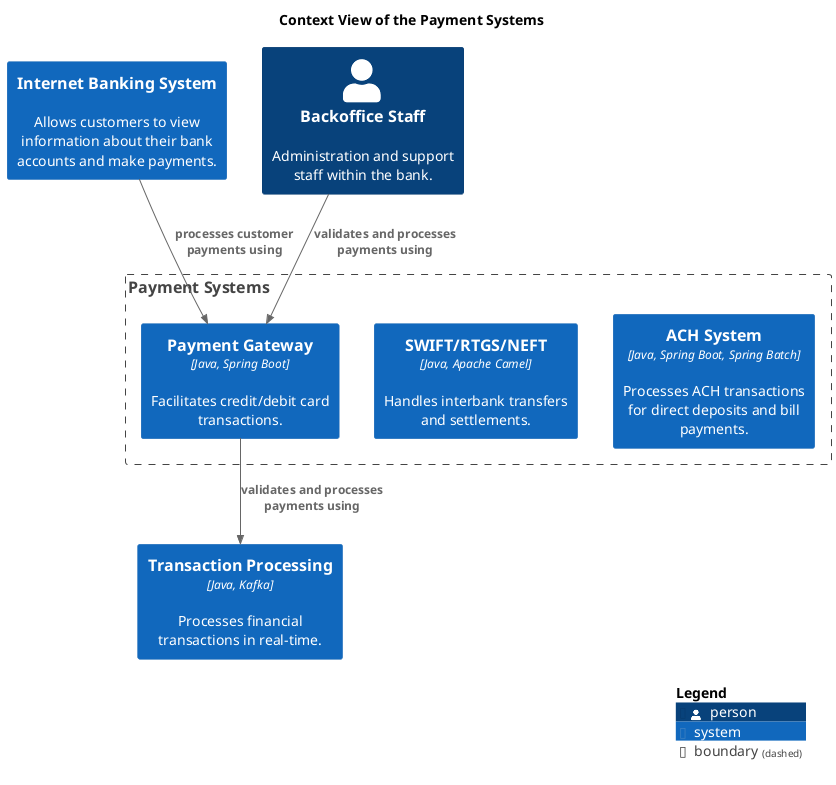 @startuml context-view
!include <C4/C4_Context.puml>
!include <awslib14/AWSCommon>
!include <awslib14/AWSC4Integration>
!include <azure/AzureCommon>
!include <azure/AzureC4Integration>
!include <tupadr3/common>


LAYOUT_TOP_DOWN()




title Context View of the Payment Systems
Boundary(mybank_payment_contextBoundary, "Payment Systems") {
  System(mybank_payment_achSystem, "ACH System", $descr="Processes ACH transactions for direct deposits and bill payments.", $type="Java, Spring Boot, Spring Batch")
  System(mybank_payment_swiftRtgsNeftSystem, "SWIFT/RTGS/NEFT", $descr="Handles interbank transfers and settlements.", $type="Java, Apache Camel")
  System(mybank_payment_paymentGatewaySystem, "Payment Gateway", $descr="Facilitates credit/debit card transactions.", $type="Java, Spring Boot")
}
System(mybank_digitalBanking_internetBankingSystem_internetBankingSystem, "Internet Banking System", $descr="Allows customers to view information about their bank accounts and make payments.")
Person(mybank_coreBanking_backofficeStaff, "Backoffice Staff", $descr="Administration and support staff within the bank.")
System(mybank_coreBanking_transactionProcessingSystem, "Transaction Processing", $descr="Processes financial transactions in real-time.", $type="Java, Kafka")
Rel(mybank_payment_paymentGatewaySystem, mybank_coreBanking_transactionProcessingSystem, "validates and processes payments using")
Rel(mybank_coreBanking_backofficeStaff, mybank_payment_paymentGatewaySystem, "validates and processes payments using")
Rel(mybank_digitalBanking_internetBankingSystem_internetBankingSystem, mybank_payment_paymentGatewaySystem, "processes customer payments using")
SHOW_LEGEND()
@enduml
